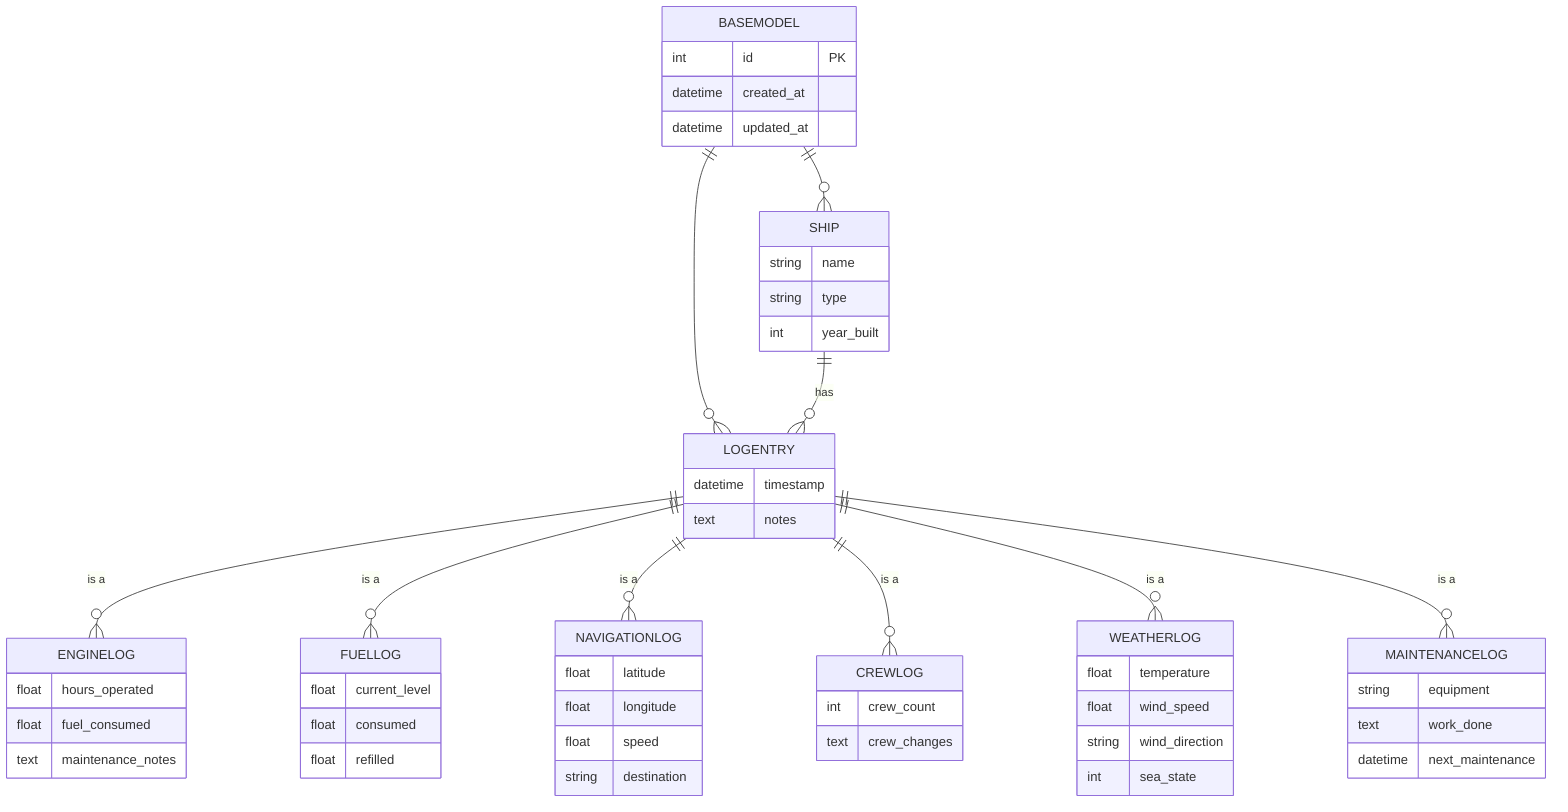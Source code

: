 erDiagram
    BASEMODEL {
        int id PK
        datetime created_at
        datetime updated_at
    }
    SHIP {
        string name
        string type
        int year_built
    }
    LOGENTRY {
        datetime timestamp
        text notes
    }
    ENGINELOG {
        float hours_operated
        float fuel_consumed
        text maintenance_notes
    }
    FUELLOG {
        float current_level
        float consumed
        float refilled
    }
    NAVIGATIONLOG {
        float latitude
        float longitude
        float speed
        string destination
    }
    CREWLOG {
        int crew_count
        text crew_changes
    }
    WEATHERLOG {
        float temperature
        float wind_speed
        string wind_direction
        int sea_state
    }
    MAINTENANCELOG {
        string equipment
        text work_done
        datetime next_maintenance
    }

    BASEMODEL ||--o{ SHIP : ""
    BASEMODEL ||--o{ LOGENTRY : ""
    SHIP ||--o{ LOGENTRY : "has"
    LOGENTRY ||--o{ ENGINELOG : "is a"
    LOGENTRY ||--o{ FUELLOG : "is a"
    LOGENTRY ||--o{ NAVIGATIONLOG : "is a"
    LOGENTRY ||--o{ CREWLOG : "is a"
    LOGENTRY ||--o{ WEATHERLOG : "is a"
    LOGENTRY ||--o{ MAINTENANCELOG : "is a"